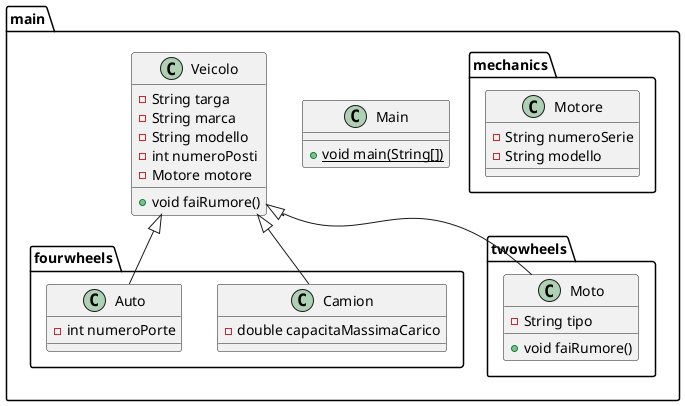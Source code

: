 @startuml
class main.fourwheels.Camion {
- double capacitaMassimaCarico
}

class main.Main {
+ {static} void main(String[])
}

class main.fourwheels.Auto {
- int numeroPorte

}


class main.twowheels.Moto {
- String tipo
+ void faiRumore()
}


class main.Veicolo {
- String targa
- String marca
- String modello
- int numeroPosti
- Motore motore
+ void faiRumore()
}


class main.mechanics.Motore {
- String numeroSerie
- String modello
}



main.Veicolo <|-- main.fourwheels.Camion
main.Veicolo <|-- main.fourwheels.Auto
main.Veicolo <|-- main.twowheels.Moto
@enduml